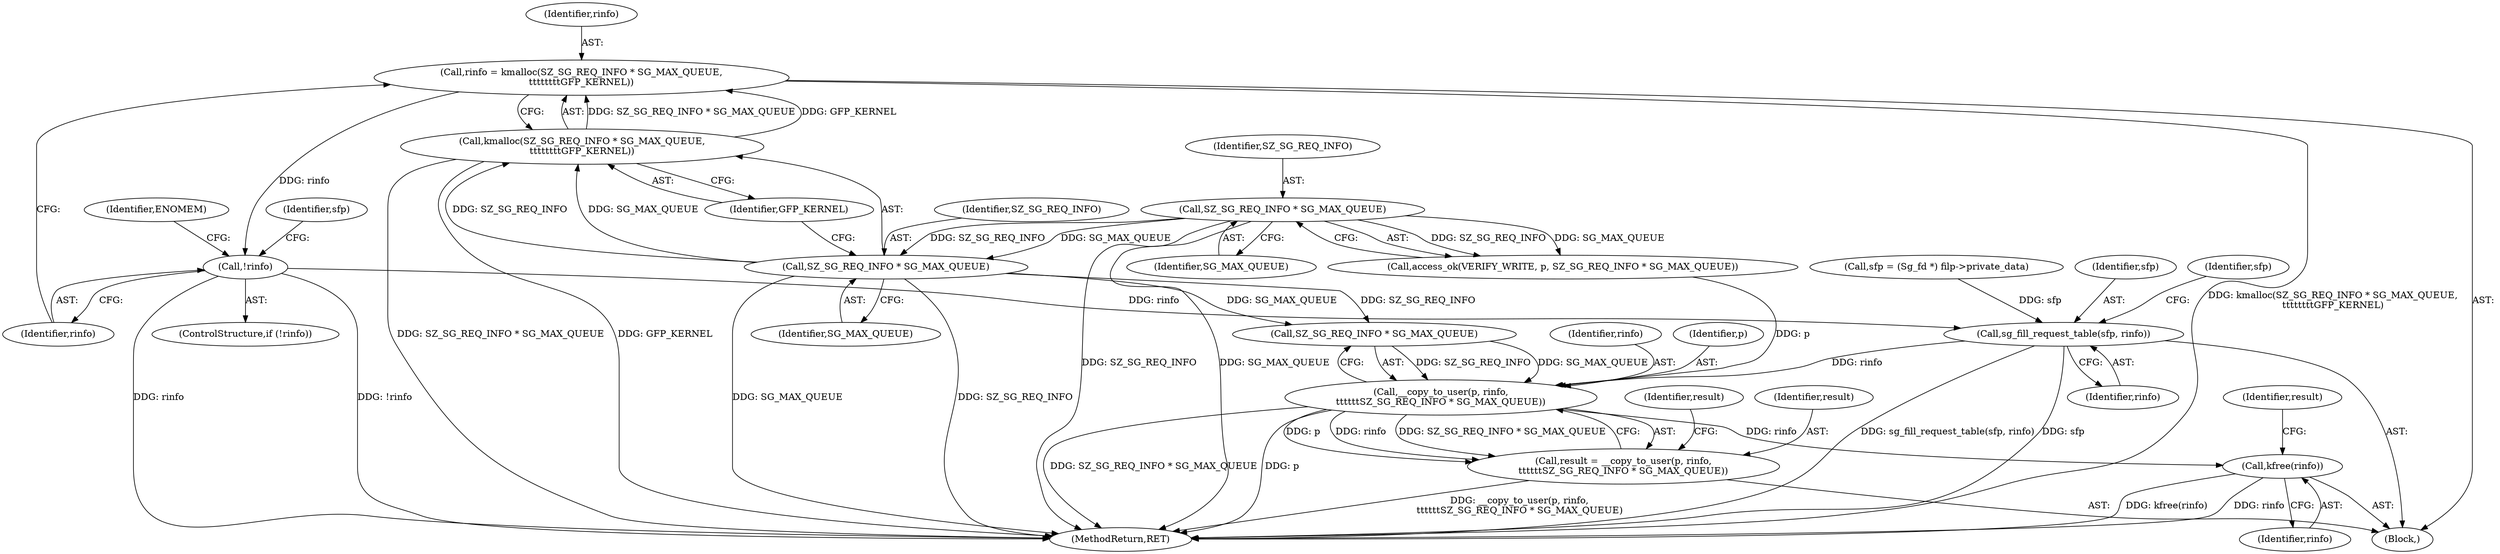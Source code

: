 digraph "1_linux_3e0097499839e0fe3af380410eababe5a47c4cf9_0@integer" {
"1000819" [label="(Call,rinfo = kmalloc(SZ_SG_REQ_INFO * SG_MAX_QUEUE,\n\t\t\t\t\t\t\t\tGFP_KERNEL))"];
"1000821" [label="(Call,kmalloc(SZ_SG_REQ_INFO * SG_MAX_QUEUE,\n\t\t\t\t\t\t\t\tGFP_KERNEL))"];
"1000822" [label="(Call,SZ_SG_REQ_INFO * SG_MAX_QUEUE)"];
"1000810" [label="(Call,SZ_SG_REQ_INFO * SG_MAX_QUEUE)"];
"1000827" [label="(Call,!rinfo)"];
"1000838" [label="(Call,sg_fill_request_table(sfp, rinfo))"];
"1000849" [label="(Call,__copy_to_user(p, rinfo,\n\t\t\t\t\t\tSZ_SG_REQ_INFO * SG_MAX_QUEUE))"];
"1000847" [label="(Call,result = __copy_to_user(p, rinfo,\n\t\t\t\t\t\tSZ_SG_REQ_INFO * SG_MAX_QUEUE))"];
"1000862" [label="(Call,kfree(rinfo))"];
"1000835" [label="(Identifier,sfp)"];
"1000827" [label="(Call,!rinfo)"];
"1000856" [label="(Identifier,result)"];
"1000823" [label="(Identifier,SZ_SG_REQ_INFO)"];
"1000863" [label="(Identifier,rinfo)"];
"1000810" [label="(Call,SZ_SG_REQ_INFO * SG_MAX_QUEUE)"];
"1000850" [label="(Identifier,p)"];
"1000840" [label="(Identifier,rinfo)"];
"1000811" [label="(Identifier,SZ_SG_REQ_INFO)"];
"1000807" [label="(Call,access_ok(VERIFY_WRITE, p, SZ_SG_REQ_INFO * SG_MAX_QUEUE))"];
"1000848" [label="(Identifier,result)"];
"1000825" [label="(Identifier,GFP_KERNEL)"];
"1000851" [label="(Identifier,rinfo)"];
"1000862" [label="(Call,kfree(rinfo))"];
"1001060" [label="(MethodReturn,RET)"];
"1000852" [label="(Call,SZ_SG_REQ_INFO * SG_MAX_QUEUE)"];
"1000839" [label="(Identifier,sfp)"];
"1000844" [label="(Identifier,sfp)"];
"1000826" [label="(ControlStructure,if (!rinfo))"];
"1000821" [label="(Call,kmalloc(SZ_SG_REQ_INFO * SG_MAX_QUEUE,\n\t\t\t\t\t\t\t\tGFP_KERNEL))"];
"1000812" [label="(Identifier,SG_MAX_QUEUE)"];
"1000831" [label="(Identifier,ENOMEM)"];
"1000849" [label="(Call,__copy_to_user(p, rinfo,\n\t\t\t\t\t\tSZ_SG_REQ_INFO * SG_MAX_QUEUE))"];
"1000817" [label="(Block,)"];
"1000822" [label="(Call,SZ_SG_REQ_INFO * SG_MAX_QUEUE)"];
"1000820" [label="(Identifier,rinfo)"];
"1000828" [label="(Identifier,rinfo)"];
"1000824" [label="(Identifier,SG_MAX_QUEUE)"];
"1000838" [label="(Call,sg_fill_request_table(sfp, rinfo))"];
"1000847" [label="(Call,result = __copy_to_user(p, rinfo,\n\t\t\t\t\t\tSZ_SG_REQ_INFO * SG_MAX_QUEUE))"];
"1000131" [label="(Call,sfp = (Sg_fd *) filp->private_data)"];
"1000865" [label="(Identifier,result)"];
"1000819" [label="(Call,rinfo = kmalloc(SZ_SG_REQ_INFO * SG_MAX_QUEUE,\n\t\t\t\t\t\t\t\tGFP_KERNEL))"];
"1000819" -> "1000817"  [label="AST: "];
"1000819" -> "1000821"  [label="CFG: "];
"1000820" -> "1000819"  [label="AST: "];
"1000821" -> "1000819"  [label="AST: "];
"1000828" -> "1000819"  [label="CFG: "];
"1000819" -> "1001060"  [label="DDG: kmalloc(SZ_SG_REQ_INFO * SG_MAX_QUEUE,\n\t\t\t\t\t\t\t\tGFP_KERNEL)"];
"1000821" -> "1000819"  [label="DDG: SZ_SG_REQ_INFO * SG_MAX_QUEUE"];
"1000821" -> "1000819"  [label="DDG: GFP_KERNEL"];
"1000819" -> "1000827"  [label="DDG: rinfo"];
"1000821" -> "1000825"  [label="CFG: "];
"1000822" -> "1000821"  [label="AST: "];
"1000825" -> "1000821"  [label="AST: "];
"1000821" -> "1001060"  [label="DDG: SZ_SG_REQ_INFO * SG_MAX_QUEUE"];
"1000821" -> "1001060"  [label="DDG: GFP_KERNEL"];
"1000822" -> "1000821"  [label="DDG: SZ_SG_REQ_INFO"];
"1000822" -> "1000821"  [label="DDG: SG_MAX_QUEUE"];
"1000822" -> "1000824"  [label="CFG: "];
"1000823" -> "1000822"  [label="AST: "];
"1000824" -> "1000822"  [label="AST: "];
"1000825" -> "1000822"  [label="CFG: "];
"1000822" -> "1001060"  [label="DDG: SG_MAX_QUEUE"];
"1000822" -> "1001060"  [label="DDG: SZ_SG_REQ_INFO"];
"1000810" -> "1000822"  [label="DDG: SZ_SG_REQ_INFO"];
"1000810" -> "1000822"  [label="DDG: SG_MAX_QUEUE"];
"1000822" -> "1000852"  [label="DDG: SZ_SG_REQ_INFO"];
"1000822" -> "1000852"  [label="DDG: SG_MAX_QUEUE"];
"1000810" -> "1000807"  [label="AST: "];
"1000810" -> "1000812"  [label="CFG: "];
"1000811" -> "1000810"  [label="AST: "];
"1000812" -> "1000810"  [label="AST: "];
"1000807" -> "1000810"  [label="CFG: "];
"1000810" -> "1001060"  [label="DDG: SZ_SG_REQ_INFO"];
"1000810" -> "1001060"  [label="DDG: SG_MAX_QUEUE"];
"1000810" -> "1000807"  [label="DDG: SZ_SG_REQ_INFO"];
"1000810" -> "1000807"  [label="DDG: SG_MAX_QUEUE"];
"1000827" -> "1000826"  [label="AST: "];
"1000827" -> "1000828"  [label="CFG: "];
"1000828" -> "1000827"  [label="AST: "];
"1000831" -> "1000827"  [label="CFG: "];
"1000835" -> "1000827"  [label="CFG: "];
"1000827" -> "1001060"  [label="DDG: !rinfo"];
"1000827" -> "1001060"  [label="DDG: rinfo"];
"1000827" -> "1000838"  [label="DDG: rinfo"];
"1000838" -> "1000817"  [label="AST: "];
"1000838" -> "1000840"  [label="CFG: "];
"1000839" -> "1000838"  [label="AST: "];
"1000840" -> "1000838"  [label="AST: "];
"1000844" -> "1000838"  [label="CFG: "];
"1000838" -> "1001060"  [label="DDG: sg_fill_request_table(sfp, rinfo)"];
"1000838" -> "1001060"  [label="DDG: sfp"];
"1000131" -> "1000838"  [label="DDG: sfp"];
"1000838" -> "1000849"  [label="DDG: rinfo"];
"1000849" -> "1000847"  [label="AST: "];
"1000849" -> "1000852"  [label="CFG: "];
"1000850" -> "1000849"  [label="AST: "];
"1000851" -> "1000849"  [label="AST: "];
"1000852" -> "1000849"  [label="AST: "];
"1000847" -> "1000849"  [label="CFG: "];
"1000849" -> "1001060"  [label="DDG: p"];
"1000849" -> "1001060"  [label="DDG: SZ_SG_REQ_INFO * SG_MAX_QUEUE"];
"1000849" -> "1000847"  [label="DDG: p"];
"1000849" -> "1000847"  [label="DDG: rinfo"];
"1000849" -> "1000847"  [label="DDG: SZ_SG_REQ_INFO * SG_MAX_QUEUE"];
"1000807" -> "1000849"  [label="DDG: p"];
"1000852" -> "1000849"  [label="DDG: SZ_SG_REQ_INFO"];
"1000852" -> "1000849"  [label="DDG: SG_MAX_QUEUE"];
"1000849" -> "1000862"  [label="DDG: rinfo"];
"1000847" -> "1000817"  [label="AST: "];
"1000848" -> "1000847"  [label="AST: "];
"1000856" -> "1000847"  [label="CFG: "];
"1000847" -> "1001060"  [label="DDG: __copy_to_user(p, rinfo,\n\t\t\t\t\t\tSZ_SG_REQ_INFO * SG_MAX_QUEUE)"];
"1000862" -> "1000817"  [label="AST: "];
"1000862" -> "1000863"  [label="CFG: "];
"1000863" -> "1000862"  [label="AST: "];
"1000865" -> "1000862"  [label="CFG: "];
"1000862" -> "1001060"  [label="DDG: rinfo"];
"1000862" -> "1001060"  [label="DDG: kfree(rinfo)"];
}
